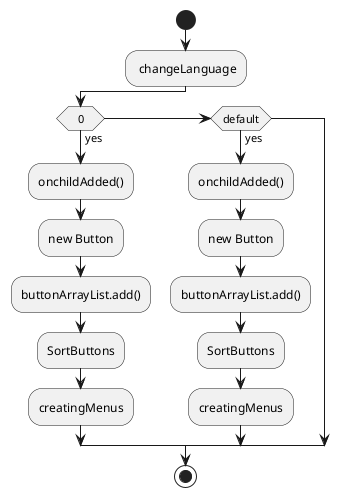 @startuml
start
 - changeLanguage
if (0) then (yes)
    :onchildAdded();
    :new Button;
    :buttonArrayList.add();
    :SortButtons;
    :creatingMenus;
elseif (default) then (yes)
    :onchildAdded();
    :new Button;
    :buttonArrayList.add();
    :SortButtons;
    :creatingMenus;
endif
stop
@enduml